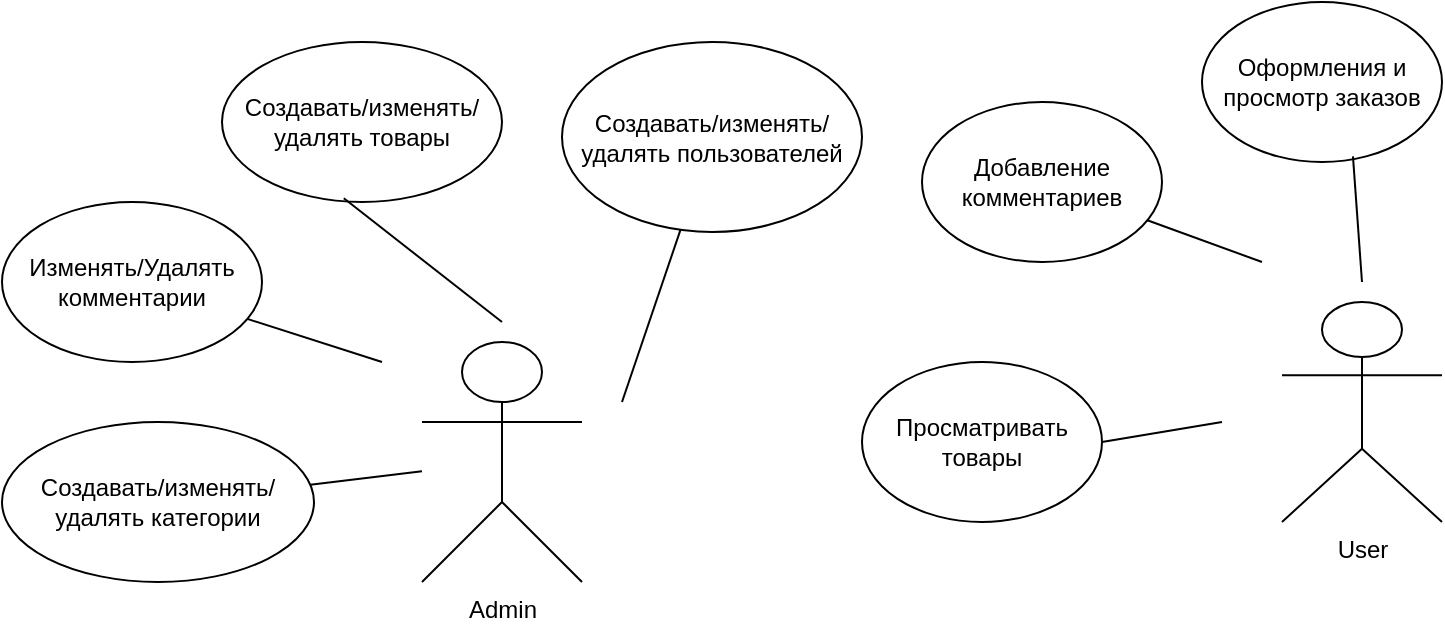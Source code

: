 <mxfile version="22.1.11" type="device">
  <diagram name="Страница — 1" id="4DGSqzLHIGQ_121klUOv">
    <mxGraphModel dx="1000" dy="1688" grid="1" gridSize="10" guides="1" tooltips="1" connect="1" arrows="1" fold="1" page="1" pageScale="1" pageWidth="827" pageHeight="1169" math="0" shadow="0">
      <root>
        <mxCell id="0" />
        <mxCell id="1" parent="0" />
        <mxCell id="l5O3yD0M4jDvnTVSVEoQ-1" value="Admin&lt;br&gt;" style="shape=umlActor;verticalLabelPosition=bottom;verticalAlign=top;html=1;outlineConnect=0;" vertex="1" parent="1">
          <mxGeometry x="210" y="140" width="80" height="120" as="geometry" />
        </mxCell>
        <mxCell id="l5O3yD0M4jDvnTVSVEoQ-2" value="Создавать/изменять/удалять товары" style="ellipse;whiteSpace=wrap;html=1;" vertex="1" parent="1">
          <mxGeometry x="110" y="-10" width="140" height="80" as="geometry" />
        </mxCell>
        <mxCell id="l5O3yD0M4jDvnTVSVEoQ-4" value="Создавать/изменять/удалять пользователей" style="ellipse;whiteSpace=wrap;html=1;" vertex="1" parent="1">
          <mxGeometry x="280" y="-10" width="150" height="95" as="geometry" />
        </mxCell>
        <mxCell id="l5O3yD0M4jDvnTVSVEoQ-5" value="Изменять/Удалять комментарии" style="ellipse;whiteSpace=wrap;html=1;" vertex="1" parent="1">
          <mxGeometry y="70" width="130" height="80" as="geometry" />
        </mxCell>
        <mxCell id="l5O3yD0M4jDvnTVSVEoQ-7" value="Создавать/изменять/удалять категории" style="ellipse;whiteSpace=wrap;html=1;" vertex="1" parent="1">
          <mxGeometry y="180" width="156" height="80" as="geometry" />
        </mxCell>
        <mxCell id="l5O3yD0M4jDvnTVSVEoQ-9" value="" style="endArrow=none;html=1;rounded=0;" edge="1" parent="1" source="l5O3yD0M4jDvnTVSVEoQ-7" target="l5O3yD0M4jDvnTVSVEoQ-1">
          <mxGeometry width="50" height="50" relative="1" as="geometry">
            <mxPoint x="210" y="210" as="sourcePoint" />
            <mxPoint x="260" y="160" as="targetPoint" />
          </mxGeometry>
        </mxCell>
        <mxCell id="l5O3yD0M4jDvnTVSVEoQ-10" value="" style="endArrow=none;html=1;rounded=0;" edge="1" parent="1" source="l5O3yD0M4jDvnTVSVEoQ-5">
          <mxGeometry width="50" height="50" relative="1" as="geometry">
            <mxPoint x="210" y="210" as="sourcePoint" />
            <mxPoint x="190" y="150" as="targetPoint" />
          </mxGeometry>
        </mxCell>
        <mxCell id="l5O3yD0M4jDvnTVSVEoQ-11" value="" style="endArrow=none;html=1;rounded=0;exitX=0.435;exitY=0.977;exitDx=0;exitDy=0;exitPerimeter=0;" edge="1" parent="1" source="l5O3yD0M4jDvnTVSVEoQ-2">
          <mxGeometry width="50" height="50" relative="1" as="geometry">
            <mxPoint x="210" y="210" as="sourcePoint" />
            <mxPoint x="250" y="130" as="targetPoint" />
          </mxGeometry>
        </mxCell>
        <mxCell id="l5O3yD0M4jDvnTVSVEoQ-12" value="" style="endArrow=none;html=1;rounded=0;" edge="1" parent="1" target="l5O3yD0M4jDvnTVSVEoQ-4">
          <mxGeometry width="50" height="50" relative="1" as="geometry">
            <mxPoint x="310" y="170" as="sourcePoint" />
            <mxPoint x="320" y="160" as="targetPoint" />
          </mxGeometry>
        </mxCell>
        <mxCell id="l5O3yD0M4jDvnTVSVEoQ-13" value="User" style="shape=umlActor;verticalLabelPosition=bottom;verticalAlign=top;html=1;outlineConnect=0;" vertex="1" parent="1">
          <mxGeometry x="640" y="120" width="80" height="110" as="geometry" />
        </mxCell>
        <mxCell id="l5O3yD0M4jDvnTVSVEoQ-14" value="Просматривать товары" style="ellipse;whiteSpace=wrap;html=1;" vertex="1" parent="1">
          <mxGeometry x="430" y="150" width="120" height="80" as="geometry" />
        </mxCell>
        <mxCell id="l5O3yD0M4jDvnTVSVEoQ-15" value="Добавление комментариев" style="ellipse;whiteSpace=wrap;html=1;" vertex="1" parent="1">
          <mxGeometry x="460" y="20" width="120" height="80" as="geometry" />
        </mxCell>
        <mxCell id="l5O3yD0M4jDvnTVSVEoQ-16" value="Оформления и просмотр заказов" style="ellipse;whiteSpace=wrap;html=1;" vertex="1" parent="1">
          <mxGeometry x="600" y="-30" width="120" height="80" as="geometry" />
        </mxCell>
        <mxCell id="l5O3yD0M4jDvnTVSVEoQ-17" value="" style="endArrow=none;html=1;rounded=0;" edge="1" parent="1">
          <mxGeometry width="50" height="50" relative="1" as="geometry">
            <mxPoint x="550" y="190" as="sourcePoint" />
            <mxPoint x="610" y="180" as="targetPoint" />
          </mxGeometry>
        </mxCell>
        <mxCell id="l5O3yD0M4jDvnTVSVEoQ-18" value="" style="endArrow=none;html=1;rounded=0;" edge="1" parent="1" source="l5O3yD0M4jDvnTVSVEoQ-15">
          <mxGeometry width="50" height="50" relative="1" as="geometry">
            <mxPoint x="560" y="140" as="sourcePoint" />
            <mxPoint x="630" y="100" as="targetPoint" />
          </mxGeometry>
        </mxCell>
        <mxCell id="l5O3yD0M4jDvnTVSVEoQ-19" value="" style="endArrow=none;html=1;rounded=0;entryX=0.629;entryY=0.965;entryDx=0;entryDy=0;entryPerimeter=0;" edge="1" parent="1" target="l5O3yD0M4jDvnTVSVEoQ-16">
          <mxGeometry width="50" height="50" relative="1" as="geometry">
            <mxPoint x="680" y="110" as="sourcePoint" />
            <mxPoint x="730" y="60" as="targetPoint" />
          </mxGeometry>
        </mxCell>
      </root>
    </mxGraphModel>
  </diagram>
</mxfile>
